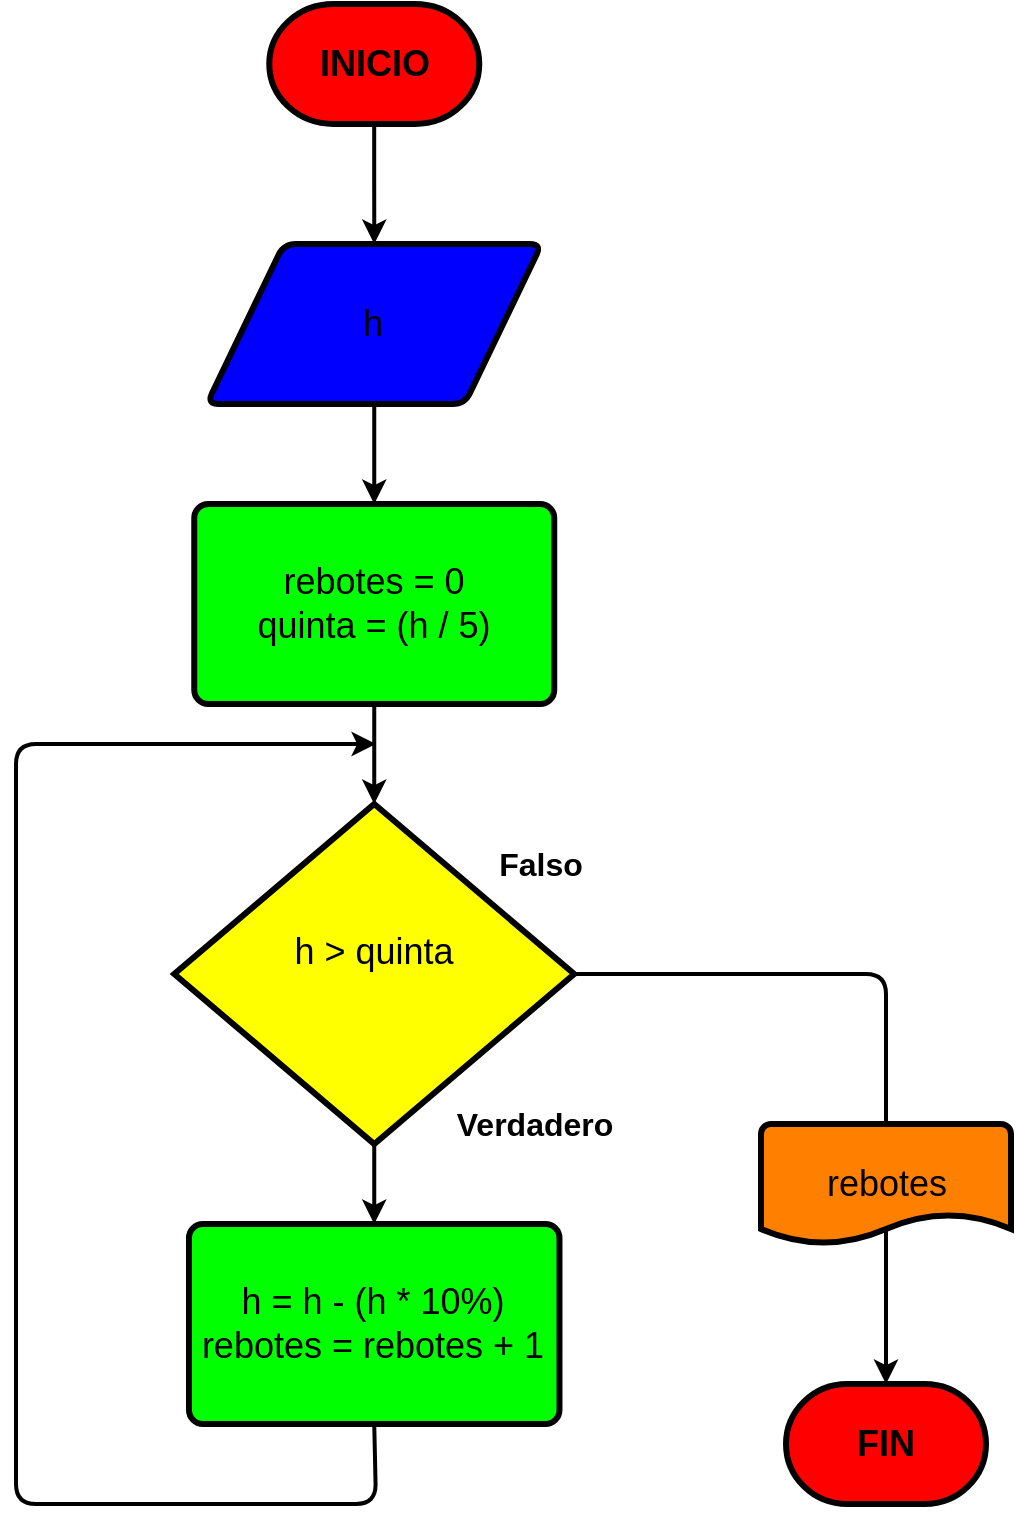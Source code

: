 <mxfile>
    <diagram id="hyXTzDfZUhhmsDUPOdG6" name="Page-1">
        <mxGraphModel dx="504" dy="845" grid="1" gridSize="10" guides="1" tooltips="1" connect="1" arrows="1" fold="1" page="1" pageScale="1" pageWidth="500" pageHeight="1500" background="#FFFFFF" math="0" shadow="0">
            <root>
                <mxCell id="0"/>
                <mxCell id="1" parent="0"/>
                <mxCell id="4" value="" style="edgeStyle=none;html=1;strokeWidth=2;strokeColor=#000000;entryX=0.5;entryY=0;entryDx=0;entryDy=0;" parent="1" source="diSnjzynUhi2UMkX59iC-2" target="118" edge="1">
                    <mxGeometry relative="1" as="geometry"/>
                </mxCell>
                <mxCell id="diSnjzynUhi2UMkX59iC-2" value="&lt;font style=&quot;font-size: 18px&quot;&gt;h&lt;br&gt;&lt;/font&gt;" style="shape=parallelogram;html=1;strokeWidth=3;perimeter=parallelogramPerimeter;whiteSpace=wrap;rounded=1;arcSize=12;size=0.23;fillColor=#0000FF;fontColor=#000000;strokeColor=#000000;" parent="1" vertex="1">
                    <mxGeometry x="705.39" y="130" width="167.49" height="80" as="geometry"/>
                </mxCell>
                <mxCell id="diSnjzynUhi2UMkX59iC-12" value="" style="edgeStyle=orthogonalEdgeStyle;rounded=0;orthogonalLoop=1;jettySize=auto;html=1;fontSize=18;strokeColor=#000000;strokeWidth=2;" parent="1" source="diSnjzynUhi2UMkX59iC-5" target="diSnjzynUhi2UMkX59iC-2" edge="1">
                    <mxGeometry relative="1" as="geometry"/>
                </mxCell>
                <mxCell id="diSnjzynUhi2UMkX59iC-5" value="INICIO" style="strokeWidth=3;html=1;shape=mxgraph.flowchart.terminator;whiteSpace=wrap;fontSize=18;fillColor=#FF0000;fontStyle=1;fontColor=#000000;strokeColor=#000000;" parent="1" vertex="1">
                    <mxGeometry x="736.63" y="10" width="105" height="60" as="geometry"/>
                </mxCell>
                <mxCell id="diSnjzynUhi2UMkX59iC-6" value="FIN" style="strokeWidth=3;html=1;shape=mxgraph.flowchart.terminator;whiteSpace=wrap;fontSize=18;fillColor=#FF0000;fontColor=#000000;strokeColor=#000000;fontStyle=1" parent="1" vertex="1">
                    <mxGeometry x="995" y="700" width="100" height="60" as="geometry"/>
                </mxCell>
                <mxCell id="93" value="" style="edgeStyle=none;html=1;strokeColor=#000000;strokeWidth=2;exitX=0.5;exitY=0.833;exitDx=0;exitDy=0;exitPerimeter=0;" parent="1" source="diSnjzynUhi2UMkX59iC-7" target="diSnjzynUhi2UMkX59iC-6" edge="1">
                    <mxGeometry relative="1" as="geometry"/>
                </mxCell>
                <mxCell id="diSnjzynUhi2UMkX59iC-7" value="rebotes" style="strokeWidth=3;html=1;shape=mxgraph.flowchart.document2;whiteSpace=wrap;size=0.25;fontSize=18;fillColor=#FF8000;fontColor=#000000;strokeColor=#000000;" parent="1" vertex="1">
                    <mxGeometry x="982.5" y="570" width="125" height="60" as="geometry"/>
                </mxCell>
                <mxCell id="97" style="edgeStyle=none;html=1;exitX=0.5;exitY=1;exitDx=0;exitDy=0;exitPerimeter=0;strokeWidth=2;strokeColor=#000000;entryX=0.5;entryY=0;entryDx=0;entryDy=0;" parent="1" source="2" target="98" edge="1">
                    <mxGeometry relative="1" as="geometry">
                        <mxPoint x="787.947" y="540" as="targetPoint"/>
                    </mxGeometry>
                </mxCell>
                <mxCell id="2" value="&lt;div&gt;&lt;font face=&quot;helvetica&quot;&gt;&lt;span style=&quot;font-size: 18px&quot;&gt;h &amp;gt;&amp;nbsp;&lt;/span&gt;&lt;/font&gt;&lt;span style=&quot;font-size: 18px ; font-family: &amp;#34;helvetica&amp;#34;&quot;&gt;quinta&lt;/span&gt;&lt;/div&gt;&lt;font face=&quot;helvetica&quot;&gt;&lt;span style=&quot;font-size: 18px&quot;&gt;&lt;br&gt;&lt;/span&gt;&lt;/font&gt;" style="strokeWidth=3;html=1;shape=mxgraph.flowchart.decision;whiteSpace=wrap;fillColor=#FFFF00;fontColor=#000000;strokeColor=#000000;" parent="1" vertex="1">
                    <mxGeometry x="689.12" y="410" width="200" height="170" as="geometry"/>
                </mxCell>
                <mxCell id="11" value="&lt;b&gt;&lt;font style=&quot;font-size: 16px&quot;&gt;Falso&lt;/font&gt;&lt;/b&gt;" style="text;html=1;align=center;verticalAlign=middle;resizable=0;points=[];autosize=1;strokeColor=none;fillColor=none;fontColor=#000000;" parent="1" vertex="1">
                    <mxGeometry x="841.63" y="430" width="60" height="20" as="geometry"/>
                </mxCell>
                <mxCell id="12" value="&lt;b&gt;&lt;font style=&quot;font-size: 16px&quot;&gt;Verdadero&lt;/font&gt;&lt;/b&gt;" style="text;html=1;align=center;verticalAlign=middle;resizable=0;points=[];autosize=1;strokeColor=none;fillColor=none;fontSize=16;fontColor=#000000;" parent="1" vertex="1">
                    <mxGeometry x="824" y="560" width="90" height="20" as="geometry"/>
                </mxCell>
                <mxCell id="71" value="" style="edgeStyle=none;html=1;exitX=1;exitY=0.5;exitDx=0;exitDy=0;exitPerimeter=0;entryX=0.5;entryY=0;entryDx=0;entryDy=0;strokeWidth=2;strokeColor=#000000;endArrow=none;entryPerimeter=0;" edge="1" parent="1" source="2" target="diSnjzynUhi2UMkX59iC-7">
                    <mxGeometry relative="1" as="geometry">
                        <mxPoint x="1040" y="680" as="targetPoint"/>
                        <Array as="points">
                            <mxPoint x="1045" y="495"/>
                        </Array>
                        <mxPoint x="920" y="335" as="sourcePoint"/>
                    </mxGeometry>
                </mxCell>
                <mxCell id="99" style="edgeStyle=none;html=1;strokeColor=#000000;strokeWidth=2;exitX=0.5;exitY=1;exitDx=0;exitDy=0;" parent="1" source="98" edge="1">
                    <mxGeometry relative="1" as="geometry">
                        <mxPoint x="790" y="380" as="targetPoint"/>
                        <Array as="points">
                            <mxPoint x="790" y="760"/>
                            <mxPoint x="610" y="760"/>
                            <mxPoint x="610" y="380"/>
                        </Array>
                        <mxPoint x="820" y="760" as="sourcePoint"/>
                    </mxGeometry>
                </mxCell>
                <mxCell id="98" value="&lt;font style=&quot;font-size: 18px&quot;&gt;h = h - (h * 10%)&lt;br&gt;rebotes = rebotes + 1&lt;br&gt;&lt;/font&gt;" style="rounded=1;whiteSpace=wrap;html=1;absoluteArcSize=1;arcSize=14;strokeWidth=3;fillColor=#00FF00;fontColor=#000000;strokeColor=#000000;" vertex="1" parent="1">
                    <mxGeometry x="696.49" y="620" width="185.25" height="100" as="geometry"/>
                </mxCell>
                <mxCell id="121" style="edgeStyle=none;html=1;exitX=0.5;exitY=1;exitDx=0;exitDy=0;entryX=0.5;entryY=0;entryDx=0;entryDy=0;entryPerimeter=0;strokeWidth=2;strokeColor=#000000;" edge="1" parent="1" source="118" target="2">
                    <mxGeometry relative="1" as="geometry"/>
                </mxCell>
                <mxCell id="118" value="&lt;font style=&quot;font-size: 18px&quot;&gt;rebotes = 0&lt;br&gt;quinta = (h / 5)&lt;br&gt;&lt;/font&gt;" style="rounded=1;whiteSpace=wrap;html=1;absoluteArcSize=1;arcSize=14;strokeWidth=3;fillColor=#00FF00;fontColor=#000000;strokeColor=#000000;" vertex="1" parent="1">
                    <mxGeometry x="699.13" y="260" width="179.99" height="100" as="geometry"/>
                </mxCell>
            </root>
        </mxGraphModel>
    </diagram>
</mxfile>